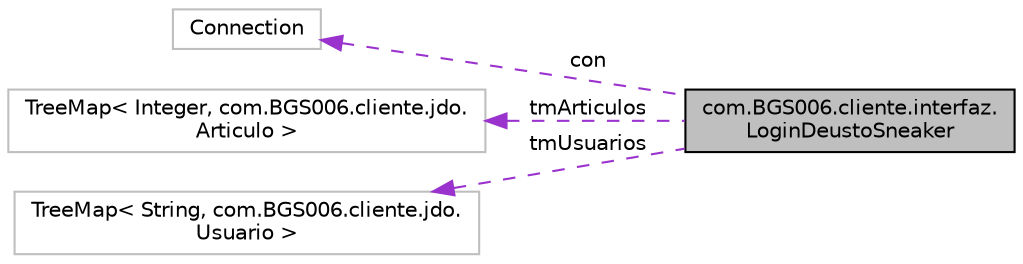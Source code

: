 digraph "com.BGS006.cliente.interfaz.LoginDeustoSneaker"
{
 // LATEX_PDF_SIZE
  edge [fontname="Helvetica",fontsize="10",labelfontname="Helvetica",labelfontsize="10"];
  node [fontname="Helvetica",fontsize="10",shape=record];
  rankdir="LR";
  Node1 [label="com.BGS006.cliente.interfaz.\lLoginDeustoSneaker",height=0.2,width=0.4,color="black", fillcolor="grey75", style="filled", fontcolor="black",tooltip=" "];
  Node2 -> Node1 [dir="back",color="darkorchid3",fontsize="10",style="dashed",label=" con" ,fontname="Helvetica"];
  Node2 [label="Connection",height=0.2,width=0.4,color="grey75", fillcolor="white", style="filled",tooltip=" "];
  Node3 -> Node1 [dir="back",color="darkorchid3",fontsize="10",style="dashed",label=" tmArticulos" ,fontname="Helvetica"];
  Node3 [label="TreeMap\< Integer, com.BGS006.cliente.jdo.\lArticulo \>",height=0.2,width=0.4,color="grey75", fillcolor="white", style="filled",tooltip=" "];
  Node4 -> Node1 [dir="back",color="darkorchid3",fontsize="10",style="dashed",label=" tmUsuarios" ,fontname="Helvetica"];
  Node4 [label="TreeMap\< String, com.BGS006.cliente.jdo.\lUsuario \>",height=0.2,width=0.4,color="grey75", fillcolor="white", style="filled",tooltip=" "];
}
